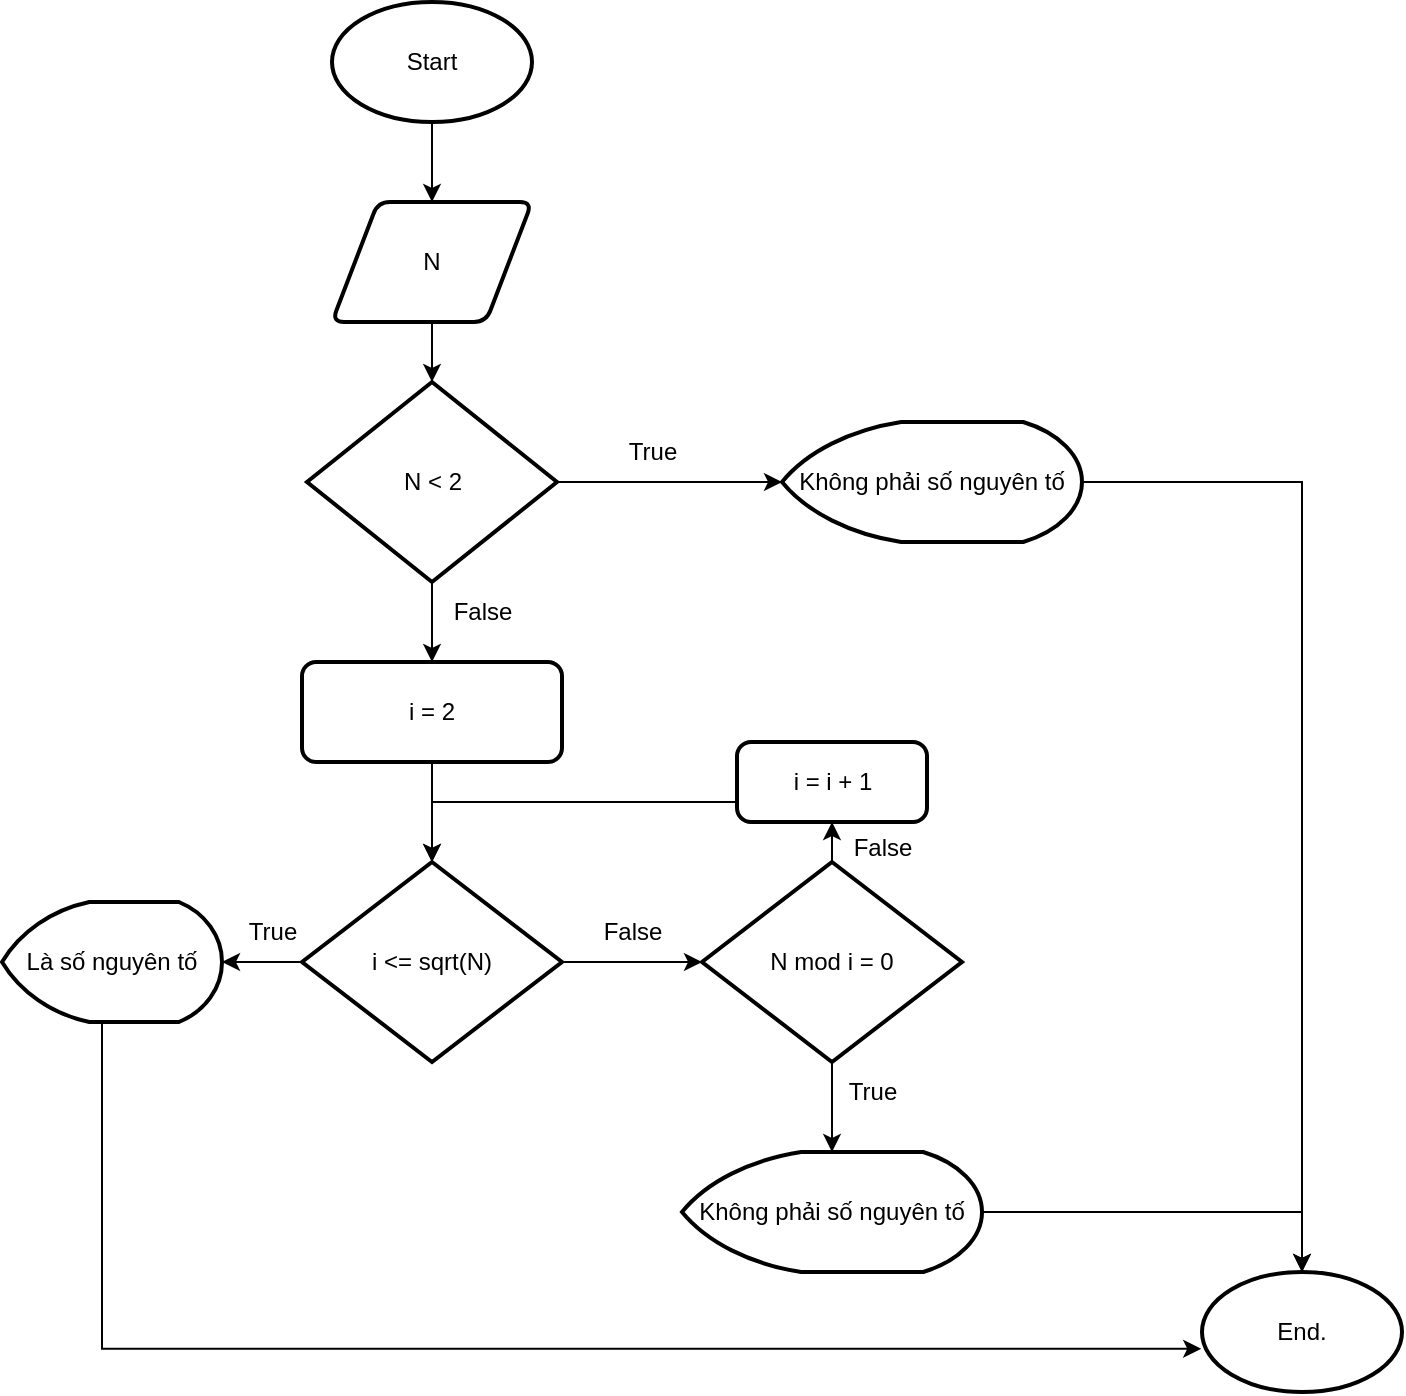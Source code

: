 <mxfile version="25.0.3">
  <diagram name="Trang-1" id="bLYCb__JHBvTmUmVlYI3">
    <mxGraphModel dx="1050" dy="653" grid="1" gridSize="10" guides="1" tooltips="1" connect="1" arrows="1" fold="1" page="1" pageScale="1" pageWidth="827" pageHeight="1169" math="0" shadow="0">
      <root>
        <mxCell id="0" />
        <mxCell id="1" parent="0" />
        <mxCell id="aB4UZuVEqjASn_y-79hj-13" style="edgeStyle=orthogonalEdgeStyle;rounded=0;orthogonalLoop=1;jettySize=auto;html=1;" edge="1" parent="1" source="aB4UZuVEqjASn_y-79hj-1" target="aB4UZuVEqjASn_y-79hj-2">
          <mxGeometry relative="1" as="geometry" />
        </mxCell>
        <mxCell id="aB4UZuVEqjASn_y-79hj-1" value="Start" style="strokeWidth=2;html=1;shape=mxgraph.flowchart.start_1;whiteSpace=wrap;" vertex="1" parent="1">
          <mxGeometry x="185" y="10" width="100" height="60" as="geometry" />
        </mxCell>
        <mxCell id="aB4UZuVEqjASn_y-79hj-14" style="edgeStyle=orthogonalEdgeStyle;rounded=0;orthogonalLoop=1;jettySize=auto;html=1;" edge="1" parent="1" source="aB4UZuVEqjASn_y-79hj-2" target="aB4UZuVEqjASn_y-79hj-3">
          <mxGeometry relative="1" as="geometry" />
        </mxCell>
        <mxCell id="aB4UZuVEqjASn_y-79hj-2" value="N" style="shape=parallelogram;html=1;strokeWidth=2;perimeter=parallelogramPerimeter;whiteSpace=wrap;rounded=1;arcSize=12;size=0.23;" vertex="1" parent="1">
          <mxGeometry x="185" y="110" width="100" height="60" as="geometry" />
        </mxCell>
        <mxCell id="aB4UZuVEqjASn_y-79hj-15" style="edgeStyle=orthogonalEdgeStyle;rounded=0;orthogonalLoop=1;jettySize=auto;html=1;" edge="1" parent="1" source="aB4UZuVEqjASn_y-79hj-3" target="aB4UZuVEqjASn_y-79hj-5">
          <mxGeometry relative="1" as="geometry" />
        </mxCell>
        <mxCell id="aB4UZuVEqjASn_y-79hj-3" value="N &amp;lt; 2" style="strokeWidth=2;html=1;shape=mxgraph.flowchart.decision;whiteSpace=wrap;" vertex="1" parent="1">
          <mxGeometry x="172.5" y="200" width="125" height="100" as="geometry" />
        </mxCell>
        <mxCell id="aB4UZuVEqjASn_y-79hj-5" value="i = 2" style="rounded=1;whiteSpace=wrap;html=1;absoluteArcSize=1;arcSize=14;strokeWidth=2;" vertex="1" parent="1">
          <mxGeometry x="170" y="340" width="130" height="50" as="geometry" />
        </mxCell>
        <mxCell id="aB4UZuVEqjASn_y-79hj-6" value="i &amp;lt;= sqrt(N)" style="strokeWidth=2;html=1;shape=mxgraph.flowchart.decision;whiteSpace=wrap;" vertex="1" parent="1">
          <mxGeometry x="170" y="440" width="130" height="100" as="geometry" />
        </mxCell>
        <mxCell id="aB4UZuVEqjASn_y-79hj-7" value="Là số nguyên tố" style="strokeWidth=2;html=1;shape=mxgraph.flowchart.display;whiteSpace=wrap;" vertex="1" parent="1">
          <mxGeometry x="20" y="460" width="110" height="60" as="geometry" />
        </mxCell>
        <mxCell id="aB4UZuVEqjASn_y-79hj-20" style="edgeStyle=orthogonalEdgeStyle;rounded=0;orthogonalLoop=1;jettySize=auto;html=1;entryX=0.5;entryY=1;entryDx=0;entryDy=0;" edge="1" parent="1" source="aB4UZuVEqjASn_y-79hj-8" target="aB4UZuVEqjASn_y-79hj-9">
          <mxGeometry relative="1" as="geometry" />
        </mxCell>
        <mxCell id="aB4UZuVEqjASn_y-79hj-8" value="N mod i = 0" style="strokeWidth=2;html=1;shape=mxgraph.flowchart.decision;whiteSpace=wrap;" vertex="1" parent="1">
          <mxGeometry x="370" y="440" width="130" height="100" as="geometry" />
        </mxCell>
        <mxCell id="aB4UZuVEqjASn_y-79hj-9" value="i = i + 1" style="rounded=1;whiteSpace=wrap;html=1;absoluteArcSize=1;arcSize=14;strokeWidth=2;" vertex="1" parent="1">
          <mxGeometry x="387.5" y="380" width="95" height="40" as="geometry" />
        </mxCell>
        <mxCell id="aB4UZuVEqjASn_y-79hj-10" value="Không phải số nguyên tố" style="strokeWidth=2;html=1;shape=mxgraph.flowchart.display;whiteSpace=wrap;" vertex="1" parent="1">
          <mxGeometry x="360" y="585" width="150" height="60" as="geometry" />
        </mxCell>
        <mxCell id="aB4UZuVEqjASn_y-79hj-11" value="Không phải số nguyên tố" style="strokeWidth=2;html=1;shape=mxgraph.flowchart.display;whiteSpace=wrap;" vertex="1" parent="1">
          <mxGeometry x="410" y="220" width="150" height="60" as="geometry" />
        </mxCell>
        <mxCell id="aB4UZuVEqjASn_y-79hj-12" value="End." style="strokeWidth=2;html=1;shape=mxgraph.flowchart.start_1;whiteSpace=wrap;" vertex="1" parent="1">
          <mxGeometry x="620" y="645" width="100" height="60" as="geometry" />
        </mxCell>
        <mxCell id="aB4UZuVEqjASn_y-79hj-16" style="edgeStyle=orthogonalEdgeStyle;rounded=0;orthogonalLoop=1;jettySize=auto;html=1;entryX=0.5;entryY=0;entryDx=0;entryDy=0;entryPerimeter=0;" edge="1" parent="1" source="aB4UZuVEqjASn_y-79hj-5" target="aB4UZuVEqjASn_y-79hj-6">
          <mxGeometry relative="1" as="geometry" />
        </mxCell>
        <mxCell id="aB4UZuVEqjASn_y-79hj-17" style="edgeStyle=orthogonalEdgeStyle;rounded=0;orthogonalLoop=1;jettySize=auto;html=1;entryX=1;entryY=0.5;entryDx=0;entryDy=0;entryPerimeter=0;" edge="1" parent="1" source="aB4UZuVEqjASn_y-79hj-6" target="aB4UZuVEqjASn_y-79hj-7">
          <mxGeometry relative="1" as="geometry" />
        </mxCell>
        <mxCell id="aB4UZuVEqjASn_y-79hj-18" style="edgeStyle=orthogonalEdgeStyle;rounded=0;orthogonalLoop=1;jettySize=auto;html=1;entryX=0;entryY=0.5;entryDx=0;entryDy=0;entryPerimeter=0;" edge="1" parent="1" source="aB4UZuVEqjASn_y-79hj-6" target="aB4UZuVEqjASn_y-79hj-8">
          <mxGeometry relative="1" as="geometry" />
        </mxCell>
        <mxCell id="aB4UZuVEqjASn_y-79hj-22" style="edgeStyle=orthogonalEdgeStyle;rounded=0;orthogonalLoop=1;jettySize=auto;html=1;entryX=0.5;entryY=0;entryDx=0;entryDy=0;entryPerimeter=0;" edge="1" parent="1" source="aB4UZuVEqjASn_y-79hj-9" target="aB4UZuVEqjASn_y-79hj-6">
          <mxGeometry relative="1" as="geometry">
            <Array as="points">
              <mxPoint x="235" y="410" />
            </Array>
          </mxGeometry>
        </mxCell>
        <mxCell id="aB4UZuVEqjASn_y-79hj-23" style="edgeStyle=orthogonalEdgeStyle;rounded=0;orthogonalLoop=1;jettySize=auto;html=1;entryX=0.5;entryY=0;entryDx=0;entryDy=0;entryPerimeter=0;" edge="1" parent="1" source="aB4UZuVEqjASn_y-79hj-8" target="aB4UZuVEqjASn_y-79hj-10">
          <mxGeometry relative="1" as="geometry" />
        </mxCell>
        <mxCell id="aB4UZuVEqjASn_y-79hj-24" style="edgeStyle=orthogonalEdgeStyle;rounded=0;orthogonalLoop=1;jettySize=auto;html=1;entryX=0;entryY=0.5;entryDx=0;entryDy=0;entryPerimeter=0;" edge="1" parent="1" source="aB4UZuVEqjASn_y-79hj-3" target="aB4UZuVEqjASn_y-79hj-11">
          <mxGeometry relative="1" as="geometry" />
        </mxCell>
        <mxCell id="aB4UZuVEqjASn_y-79hj-25" style="edgeStyle=orthogonalEdgeStyle;rounded=0;orthogonalLoop=1;jettySize=auto;html=1;entryX=0.5;entryY=0;entryDx=0;entryDy=0;entryPerimeter=0;" edge="1" parent="1" source="aB4UZuVEqjASn_y-79hj-11" target="aB4UZuVEqjASn_y-79hj-12">
          <mxGeometry relative="1" as="geometry" />
        </mxCell>
        <mxCell id="aB4UZuVEqjASn_y-79hj-26" style="edgeStyle=orthogonalEdgeStyle;rounded=0;orthogonalLoop=1;jettySize=auto;html=1;entryX=0.5;entryY=0;entryDx=0;entryDy=0;entryPerimeter=0;" edge="1" parent="1" source="aB4UZuVEqjASn_y-79hj-10" target="aB4UZuVEqjASn_y-79hj-12">
          <mxGeometry relative="1" as="geometry" />
        </mxCell>
        <mxCell id="aB4UZuVEqjASn_y-79hj-27" style="edgeStyle=orthogonalEdgeStyle;rounded=0;orthogonalLoop=1;jettySize=auto;html=1;entryX=-0.004;entryY=0.64;entryDx=0;entryDy=0;entryPerimeter=0;" edge="1" parent="1" source="aB4UZuVEqjASn_y-79hj-7" target="aB4UZuVEqjASn_y-79hj-12">
          <mxGeometry relative="1" as="geometry">
            <Array as="points">
              <mxPoint x="70" y="683" />
            </Array>
          </mxGeometry>
        </mxCell>
        <mxCell id="aB4UZuVEqjASn_y-79hj-28" value="True" style="text;html=1;align=center;verticalAlign=middle;resizable=0;points=[];autosize=1;strokeColor=none;fillColor=none;" vertex="1" parent="1">
          <mxGeometry x="320" y="220" width="50" height="30" as="geometry" />
        </mxCell>
        <mxCell id="aB4UZuVEqjASn_y-79hj-29" value="False" style="text;html=1;align=center;verticalAlign=middle;resizable=0;points=[];autosize=1;strokeColor=none;fillColor=none;" vertex="1" parent="1">
          <mxGeometry x="235" y="300" width="50" height="30" as="geometry" />
        </mxCell>
        <mxCell id="aB4UZuVEqjASn_y-79hj-30" value="True" style="text;html=1;align=center;verticalAlign=middle;resizable=0;points=[];autosize=1;strokeColor=none;fillColor=none;" vertex="1" parent="1">
          <mxGeometry x="130" y="460" width="50" height="30" as="geometry" />
        </mxCell>
        <mxCell id="aB4UZuVEqjASn_y-79hj-31" value="False" style="text;html=1;align=center;verticalAlign=middle;resizable=0;points=[];autosize=1;strokeColor=none;fillColor=none;" vertex="1" parent="1">
          <mxGeometry x="310" y="460" width="50" height="30" as="geometry" />
        </mxCell>
        <mxCell id="aB4UZuVEqjASn_y-79hj-32" value="True" style="text;html=1;align=center;verticalAlign=middle;resizable=0;points=[];autosize=1;strokeColor=none;fillColor=none;" vertex="1" parent="1">
          <mxGeometry x="430" y="540" width="50" height="30" as="geometry" />
        </mxCell>
        <mxCell id="aB4UZuVEqjASn_y-79hj-33" value="False" style="text;html=1;align=center;verticalAlign=middle;resizable=0;points=[];autosize=1;strokeColor=none;fillColor=none;" vertex="1" parent="1">
          <mxGeometry x="435" y="418" width="50" height="30" as="geometry" />
        </mxCell>
      </root>
    </mxGraphModel>
  </diagram>
</mxfile>
